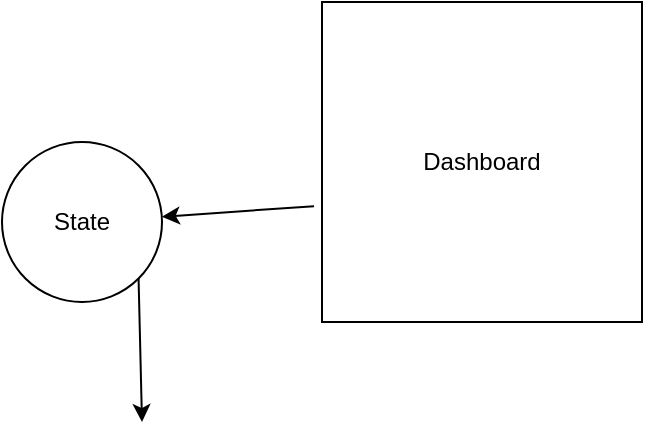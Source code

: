 <mxfile>
    <diagram id="SwAw1BhVJ-w4xBToSaR_" name="Page-1">
        <mxGraphModel dx="896" dy="621" grid="1" gridSize="10" guides="1" tooltips="1" connect="1" arrows="1" fold="1" page="1" pageScale="1" pageWidth="850" pageHeight="1100" math="0" shadow="0">
            <root>
                <mxCell id="0"/>
                <mxCell id="1" parent="0"/>
                <mxCell id="2" value="Dashboard" style="whiteSpace=wrap;html=1;aspect=fixed;" vertex="1" parent="1">
                    <mxGeometry x="280" y="120" width="160" height="160" as="geometry"/>
                </mxCell>
                <mxCell id="3" value="" style="endArrow=classic;html=1;exitX=-0.025;exitY=0.638;exitDx=0;exitDy=0;exitPerimeter=0;" edge="1" parent="1" source="2" target="4">
                    <mxGeometry width="50" height="50" relative="1" as="geometry">
                        <mxPoint x="430" y="350" as="sourcePoint"/>
                        <mxPoint x="160" y="230" as="targetPoint"/>
                    </mxGeometry>
                </mxCell>
                <mxCell id="4" value="State" style="ellipse;whiteSpace=wrap;html=1;aspect=fixed;" vertex="1" parent="1">
                    <mxGeometry x="120" y="190" width="80" height="80" as="geometry"/>
                </mxCell>
                <mxCell id="6" value="" style="endArrow=classic;html=1;exitX=1;exitY=1;exitDx=0;exitDy=0;" edge="1" parent="1" source="4">
                    <mxGeometry width="50" height="50" relative="1" as="geometry">
                        <mxPoint x="430" y="350" as="sourcePoint"/>
                        <mxPoint x="190" y="330" as="targetPoint"/>
                    </mxGeometry>
                </mxCell>
            </root>
        </mxGraphModel>
    </diagram>
</mxfile>